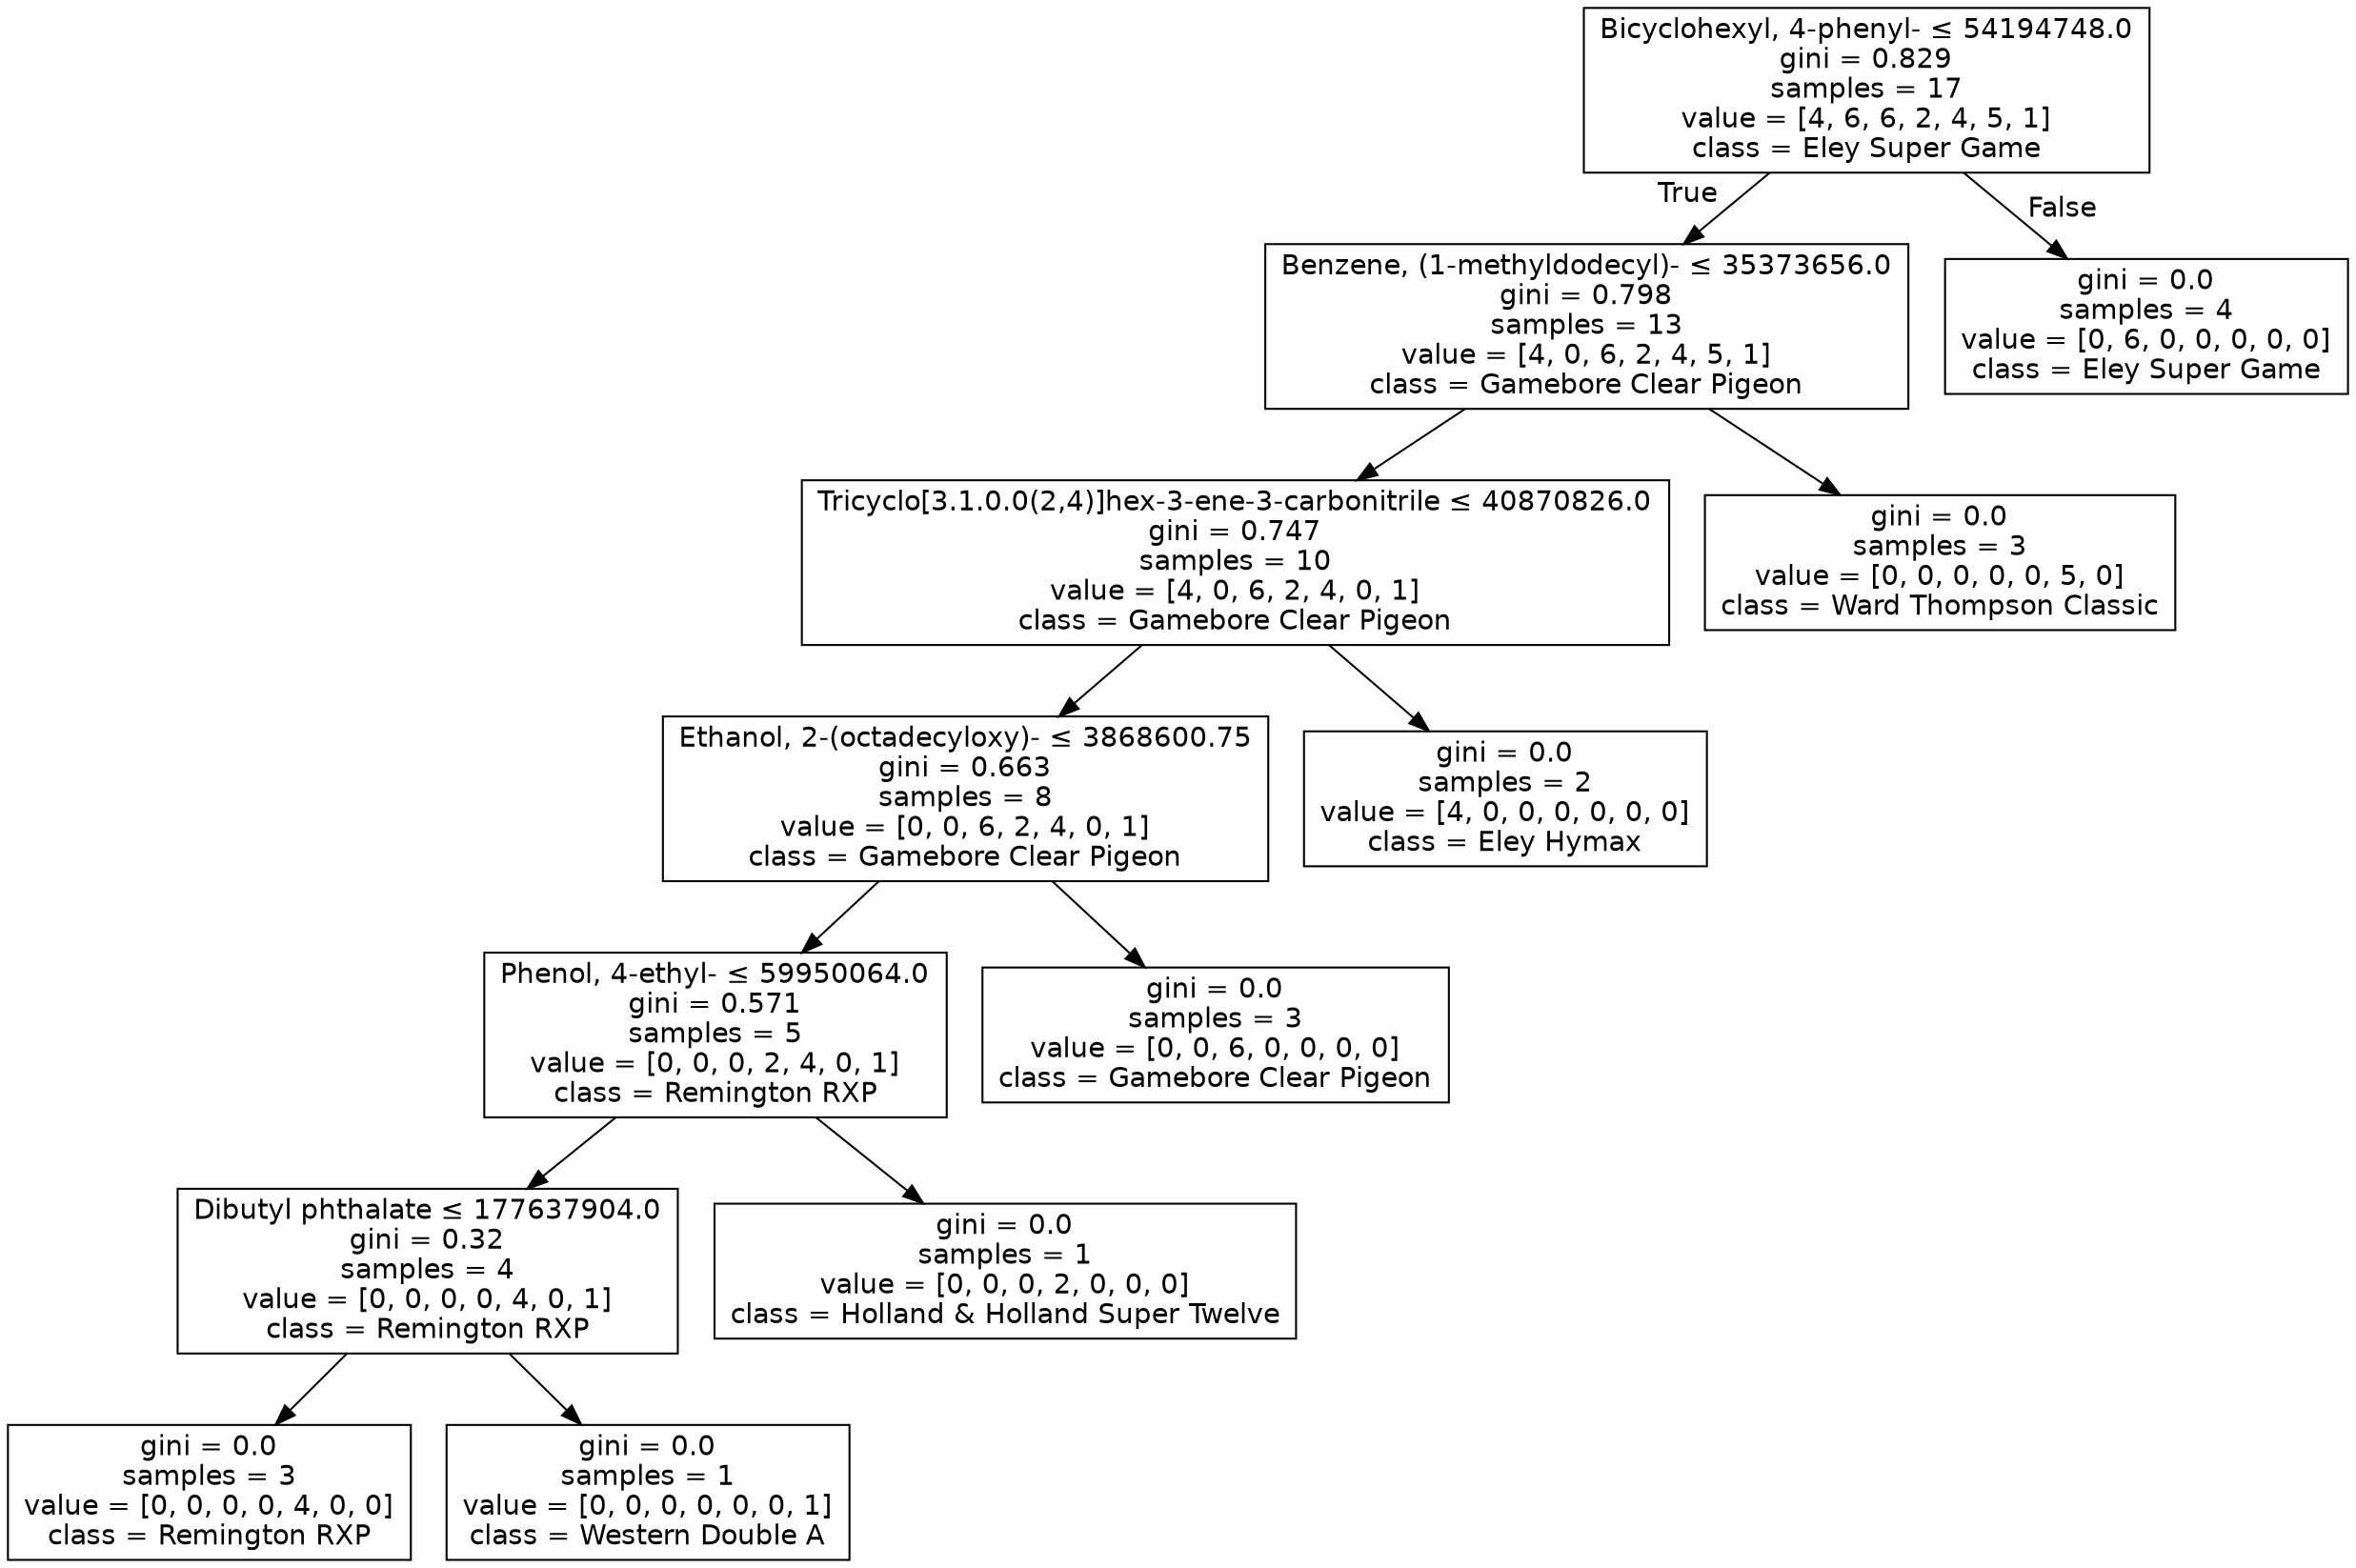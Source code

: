 digraph Tree {
node [shape=box, fontname="helvetica"] ;
edge [fontname="helvetica"] ;
0 [label=<Bicyclohexyl, 4-phenyl- &le; 54194748.0<br/>gini = 0.829<br/>samples = 17<br/>value = [4, 6, 6, 2, 4, 5, 1]<br/>class = Eley Super Game>] ;
1 [label=<Benzene, (1-methyldodecyl)- &le; 35373656.0<br/>gini = 0.798<br/>samples = 13<br/>value = [4, 0, 6, 2, 4, 5, 1]<br/>class = Gamebore Clear Pigeon>] ;
0 -> 1 [labeldistance=2.5, labelangle=45, headlabel="True"] ;
2 [label=<Tricyclo[3.1.0.0(2,4)]hex-3-ene-3-carbonitrile &le; 40870826.0<br/>gini = 0.747<br/>samples = 10<br/>value = [4, 0, 6, 2, 4, 0, 1]<br/>class = Gamebore Clear Pigeon>] ;
1 -> 2 ;
3 [label=<Ethanol, 2-(octadecyloxy)- &le; 3868600.75<br/>gini = 0.663<br/>samples = 8<br/>value = [0, 0, 6, 2, 4, 0, 1]<br/>class = Gamebore Clear Pigeon>] ;
2 -> 3 ;
4 [label=<Phenol, 4-ethyl- &le; 59950064.0<br/>gini = 0.571<br/>samples = 5<br/>value = [0, 0, 0, 2, 4, 0, 1]<br/>class = Remington RXP>] ;
3 -> 4 ;
5 [label=<Dibutyl phthalate &le; 177637904.0<br/>gini = 0.32<br/>samples = 4<br/>value = [0, 0, 0, 0, 4, 0, 1]<br/>class = Remington RXP>] ;
4 -> 5 ;
6 [label=<gini = 0.0<br/>samples = 3<br/>value = [0, 0, 0, 0, 4, 0, 0]<br/>class = Remington RXP>] ;
5 -> 6 ;
7 [label=<gini = 0.0<br/>samples = 1<br/>value = [0, 0, 0, 0, 0, 0, 1]<br/>class = Western Double A>] ;
5 -> 7 ;
8 [label=<gini = 0.0<br/>samples = 1<br/>value = [0, 0, 0, 2, 0, 0, 0]<br/>class = Holland &amp; Holland Super Twelve>] ;
4 -> 8 ;
9 [label=<gini = 0.0<br/>samples = 3<br/>value = [0, 0, 6, 0, 0, 0, 0]<br/>class = Gamebore Clear Pigeon>] ;
3 -> 9 ;
10 [label=<gini = 0.0<br/>samples = 2<br/>value = [4, 0, 0, 0, 0, 0, 0]<br/>class = Eley Hymax>] ;
2 -> 10 ;
11 [label=<gini = 0.0<br/>samples = 3<br/>value = [0, 0, 0, 0, 0, 5, 0]<br/>class = Ward Thompson Classic>] ;
1 -> 11 ;
12 [label=<gini = 0.0<br/>samples = 4<br/>value = [0, 6, 0, 0, 0, 0, 0]<br/>class = Eley Super Game>] ;
0 -> 12 [labeldistance=2.5, labelangle=-45, headlabel="False"] ;
}
